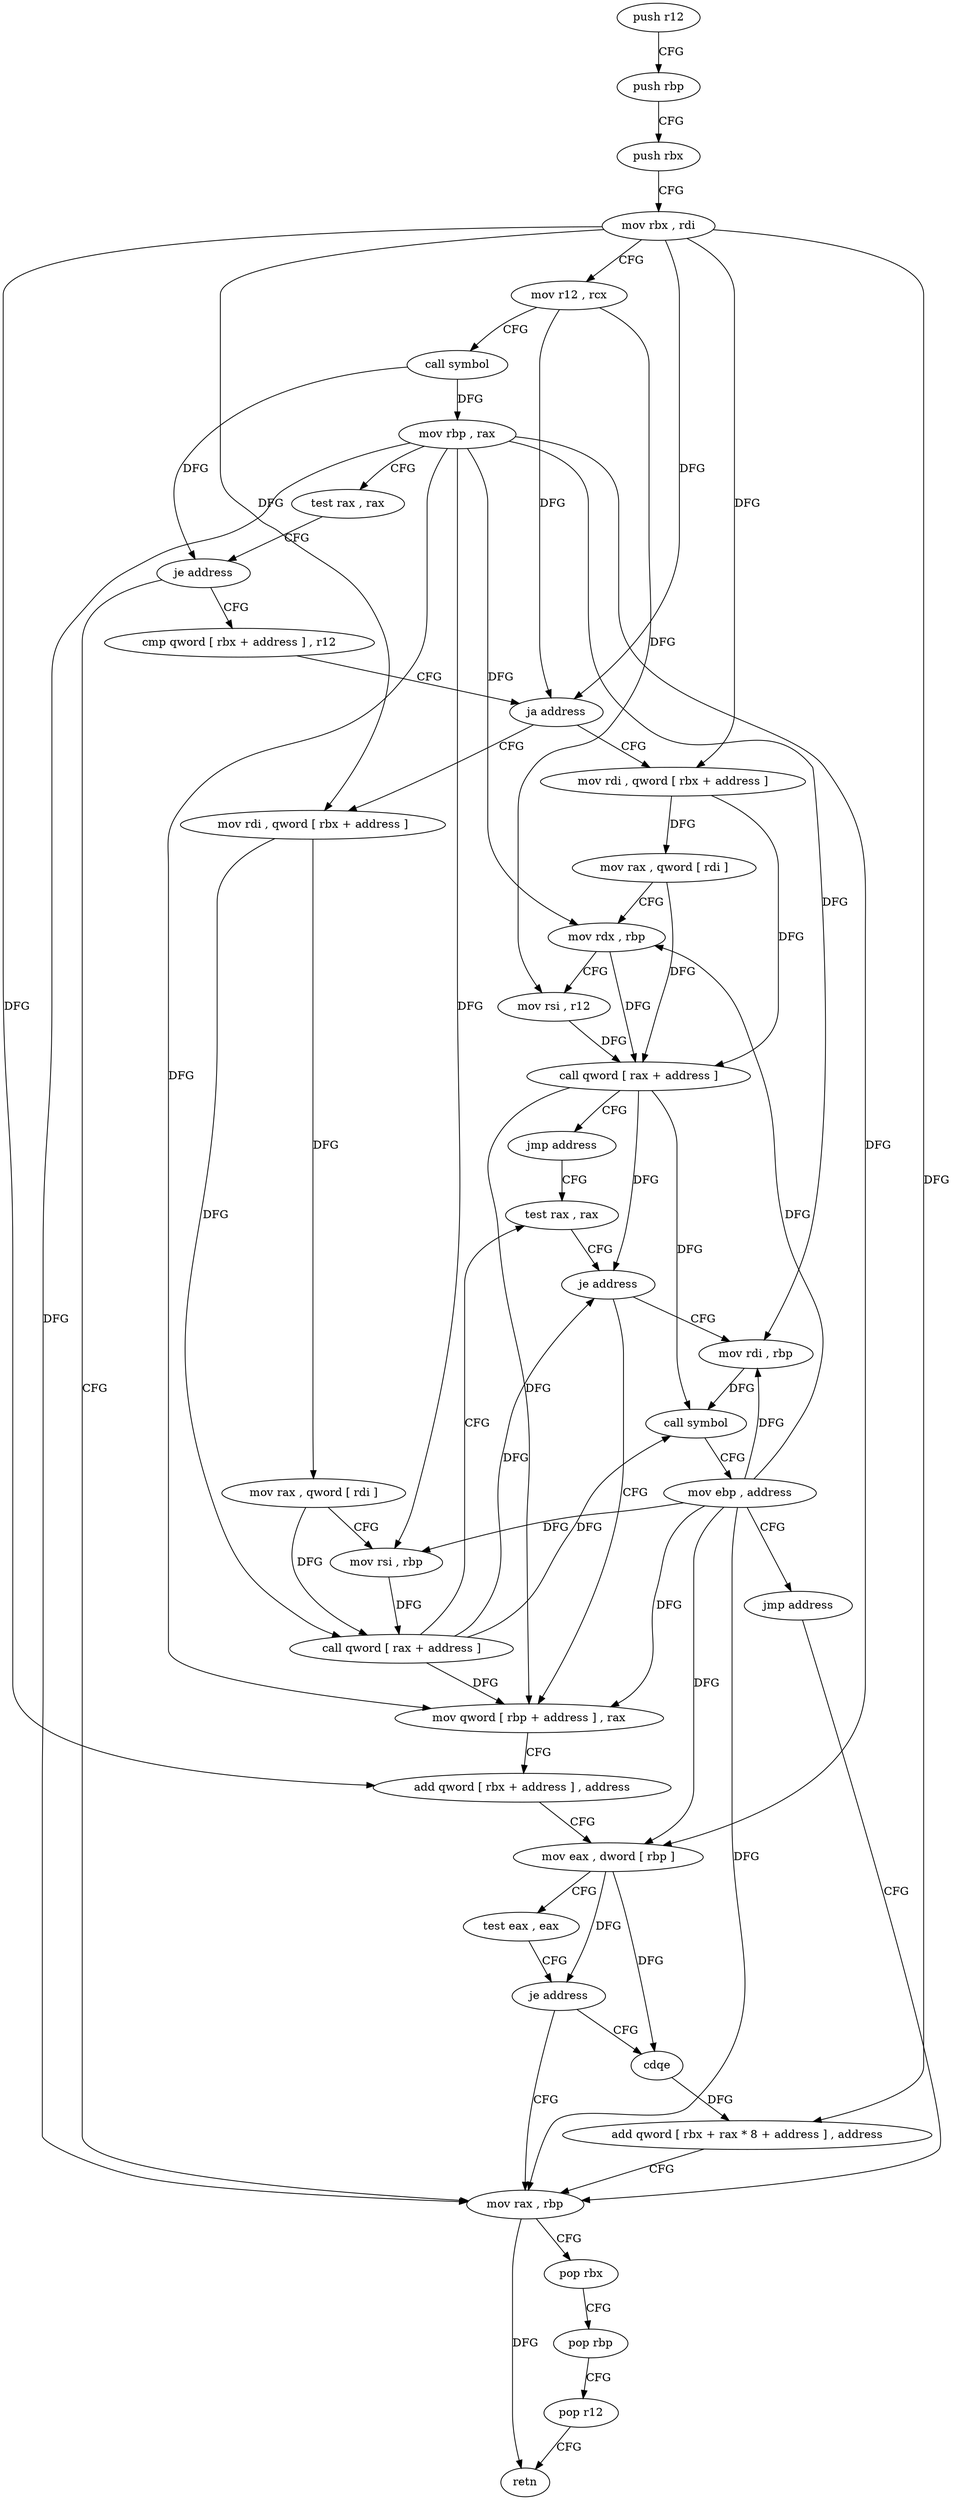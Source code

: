 digraph "func" {
"77875" [label = "push r12" ]
"77877" [label = "push rbp" ]
"77878" [label = "push rbx" ]
"77879" [label = "mov rbx , rdi" ]
"77882" [label = "mov r12 , rcx" ]
"77885" [label = "call symbol" ]
"77890" [label = "mov rbp , rax" ]
"77893" [label = "test rax , rax" ]
"77896" [label = "je address" ]
"77958" [label = "mov rax , rbp" ]
"77898" [label = "cmp qword [ rbx + address ] , r12" ]
"77961" [label = "pop rbx" ]
"77962" [label = "pop rbp" ]
"77963" [label = "pop r12" ]
"77965" [label = "retn" ]
"77905" [label = "ja address" ]
"77966" [label = "mov rdi , qword [ rbx + address ]" ]
"77907" [label = "mov rdi , qword [ rbx + address ]" ]
"77973" [label = "mov rax , qword [ rdi ]" ]
"77976" [label = "mov rdx , rbp" ]
"77979" [label = "mov rsi , r12" ]
"77982" [label = "call qword [ rax + address ]" ]
"77988" [label = "jmp address" ]
"77923" [label = "test rax , rax" ]
"77914" [label = "mov rax , qword [ rdi ]" ]
"77917" [label = "mov rsi , rbp" ]
"77920" [label = "call qword [ rax + address ]" ]
"77926" [label = "je address" ]
"77990" [label = "mov rdi , rbp" ]
"77928" [label = "mov qword [ rbp + address ] , rax" ]
"77993" [label = "call symbol" ]
"77998" [label = "mov ebp , address" ]
"78003" [label = "jmp address" ]
"77932" [label = "add qword [ rbx + address ] , address" ]
"77940" [label = "mov eax , dword [ rbp ]" ]
"77943" [label = "test eax , eax" ]
"77945" [label = "je address" ]
"77947" [label = "cdqe" ]
"77949" [label = "add qword [ rbx + rax * 8 + address ] , address" ]
"77875" -> "77877" [ label = "CFG" ]
"77877" -> "77878" [ label = "CFG" ]
"77878" -> "77879" [ label = "CFG" ]
"77879" -> "77882" [ label = "CFG" ]
"77879" -> "77905" [ label = "DFG" ]
"77879" -> "77966" [ label = "DFG" ]
"77879" -> "77907" [ label = "DFG" ]
"77879" -> "77932" [ label = "DFG" ]
"77879" -> "77949" [ label = "DFG" ]
"77882" -> "77885" [ label = "CFG" ]
"77882" -> "77905" [ label = "DFG" ]
"77882" -> "77979" [ label = "DFG" ]
"77885" -> "77890" [ label = "DFG" ]
"77885" -> "77896" [ label = "DFG" ]
"77890" -> "77893" [ label = "CFG" ]
"77890" -> "77958" [ label = "DFG" ]
"77890" -> "77976" [ label = "DFG" ]
"77890" -> "77917" [ label = "DFG" ]
"77890" -> "77990" [ label = "DFG" ]
"77890" -> "77928" [ label = "DFG" ]
"77890" -> "77940" [ label = "DFG" ]
"77893" -> "77896" [ label = "CFG" ]
"77896" -> "77958" [ label = "CFG" ]
"77896" -> "77898" [ label = "CFG" ]
"77958" -> "77961" [ label = "CFG" ]
"77958" -> "77965" [ label = "DFG" ]
"77898" -> "77905" [ label = "CFG" ]
"77961" -> "77962" [ label = "CFG" ]
"77962" -> "77963" [ label = "CFG" ]
"77963" -> "77965" [ label = "CFG" ]
"77905" -> "77966" [ label = "CFG" ]
"77905" -> "77907" [ label = "CFG" ]
"77966" -> "77973" [ label = "DFG" ]
"77966" -> "77982" [ label = "DFG" ]
"77907" -> "77914" [ label = "DFG" ]
"77907" -> "77920" [ label = "DFG" ]
"77973" -> "77976" [ label = "CFG" ]
"77973" -> "77982" [ label = "DFG" ]
"77976" -> "77979" [ label = "CFG" ]
"77976" -> "77982" [ label = "DFG" ]
"77979" -> "77982" [ label = "DFG" ]
"77982" -> "77988" [ label = "CFG" ]
"77982" -> "77926" [ label = "DFG" ]
"77982" -> "77928" [ label = "DFG" ]
"77982" -> "77993" [ label = "DFG" ]
"77988" -> "77923" [ label = "CFG" ]
"77923" -> "77926" [ label = "CFG" ]
"77914" -> "77917" [ label = "CFG" ]
"77914" -> "77920" [ label = "DFG" ]
"77917" -> "77920" [ label = "DFG" ]
"77920" -> "77923" [ label = "CFG" ]
"77920" -> "77926" [ label = "DFG" ]
"77920" -> "77928" [ label = "DFG" ]
"77920" -> "77993" [ label = "DFG" ]
"77926" -> "77990" [ label = "CFG" ]
"77926" -> "77928" [ label = "CFG" ]
"77990" -> "77993" [ label = "DFG" ]
"77928" -> "77932" [ label = "CFG" ]
"77993" -> "77998" [ label = "CFG" ]
"77998" -> "78003" [ label = "CFG" ]
"77998" -> "77958" [ label = "DFG" ]
"77998" -> "77976" [ label = "DFG" ]
"77998" -> "77917" [ label = "DFG" ]
"77998" -> "77990" [ label = "DFG" ]
"77998" -> "77928" [ label = "DFG" ]
"77998" -> "77940" [ label = "DFG" ]
"78003" -> "77958" [ label = "CFG" ]
"77932" -> "77940" [ label = "CFG" ]
"77940" -> "77943" [ label = "CFG" ]
"77940" -> "77945" [ label = "DFG" ]
"77940" -> "77947" [ label = "DFG" ]
"77943" -> "77945" [ label = "CFG" ]
"77945" -> "77958" [ label = "CFG" ]
"77945" -> "77947" [ label = "CFG" ]
"77947" -> "77949" [ label = "DFG" ]
"77949" -> "77958" [ label = "CFG" ]
}
